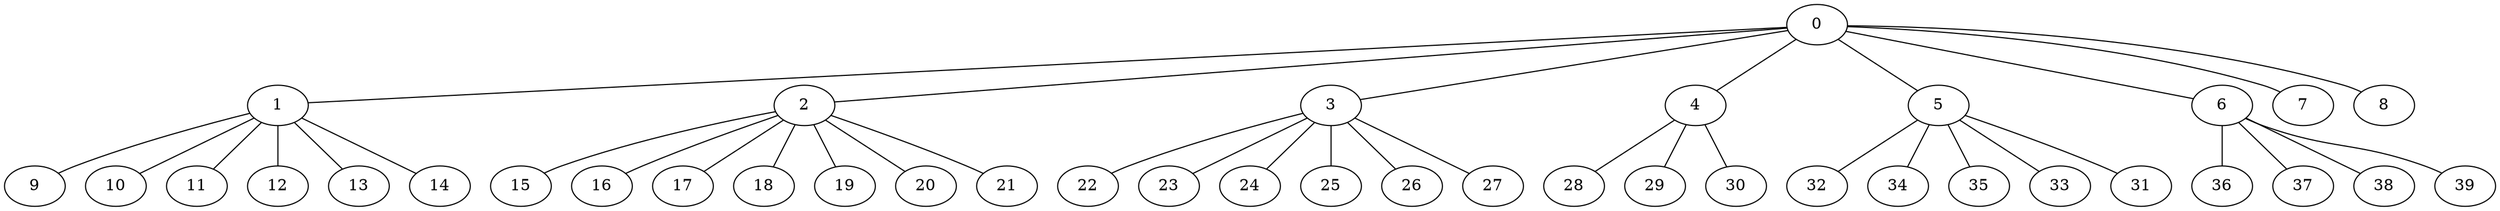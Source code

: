 
graph graphname {
    0 -- 1
0 -- 2
0 -- 3
0 -- 4
0 -- 5
0 -- 6
0 -- 7
0 -- 8
1 -- 9
1 -- 10
1 -- 11
1 -- 12
1 -- 13
1 -- 14
2 -- 15
2 -- 16
2 -- 17
2 -- 18
2 -- 19
2 -- 20
2 -- 21
3 -- 22
3 -- 23
3 -- 24
3 -- 25
3 -- 26
3 -- 27
4 -- 28
4 -- 29
4 -- 30
5 -- 32
5 -- 34
5 -- 35
5 -- 33
5 -- 31
6 -- 36
6 -- 37
6 -- 38
6 -- 39

}
